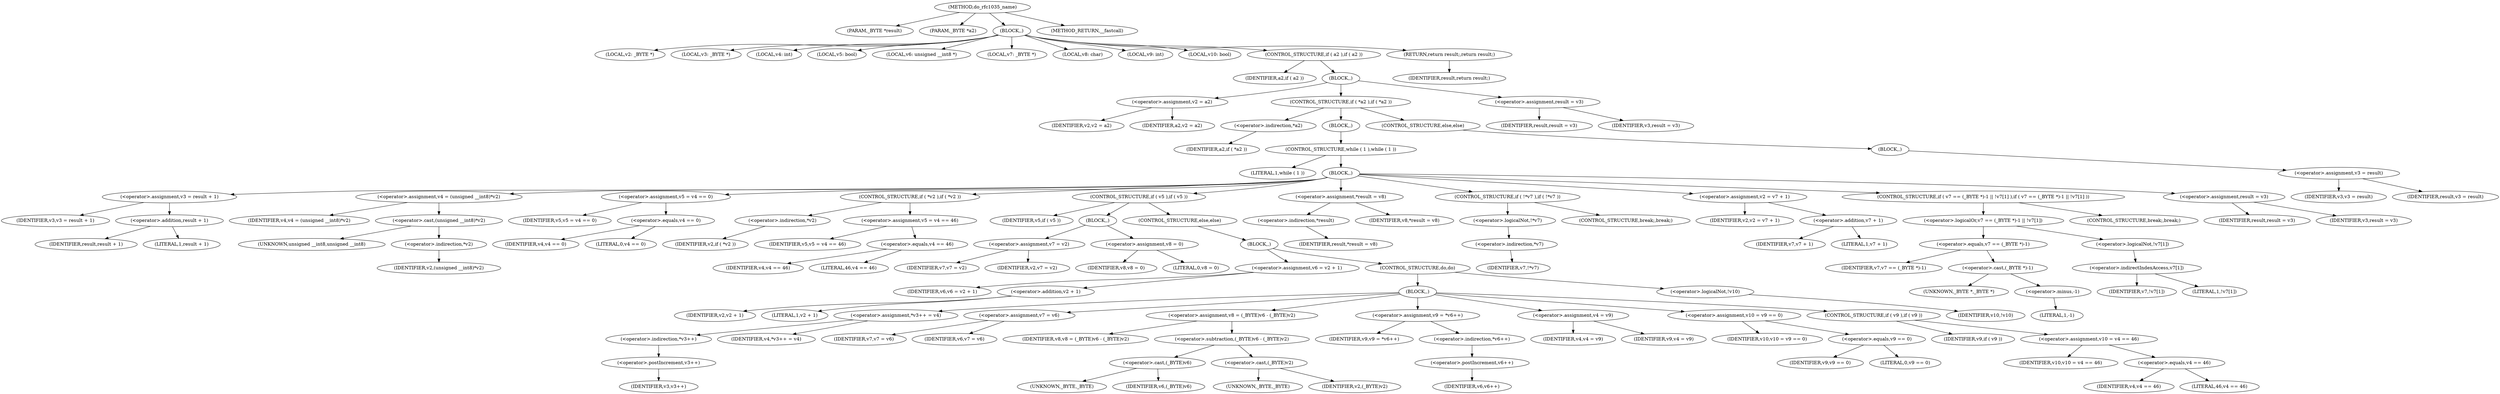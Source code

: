 digraph do_rfc1035_name {  
"1000110" [label = "(METHOD,do_rfc1035_name)" ]
"1000111" [label = "(PARAM,_BYTE *result)" ]
"1000112" [label = "(PARAM,_BYTE *a2)" ]
"1000113" [label = "(BLOCK,,)" ]
"1000114" [label = "(LOCAL,v2: _BYTE *)" ]
"1000115" [label = "(LOCAL,v3: _BYTE *)" ]
"1000116" [label = "(LOCAL,v4: int)" ]
"1000117" [label = "(LOCAL,v5: bool)" ]
"1000118" [label = "(LOCAL,v6: unsigned __int8 *)" ]
"1000119" [label = "(LOCAL,v7: _BYTE *)" ]
"1000120" [label = "(LOCAL,v8: char)" ]
"1000121" [label = "(LOCAL,v9: int)" ]
"1000122" [label = "(LOCAL,v10: bool)" ]
"1000123" [label = "(CONTROL_STRUCTURE,if ( a2 ),if ( a2 ))" ]
"1000124" [label = "(IDENTIFIER,a2,if ( a2 ))" ]
"1000125" [label = "(BLOCK,,)" ]
"1000126" [label = "(<operator>.assignment,v2 = a2)" ]
"1000127" [label = "(IDENTIFIER,v2,v2 = a2)" ]
"1000128" [label = "(IDENTIFIER,a2,v2 = a2)" ]
"1000129" [label = "(CONTROL_STRUCTURE,if ( *a2 ),if ( *a2 ))" ]
"1000130" [label = "(<operator>.indirection,*a2)" ]
"1000131" [label = "(IDENTIFIER,a2,if ( *a2 ))" ]
"1000132" [label = "(BLOCK,,)" ]
"1000133" [label = "(CONTROL_STRUCTURE,while ( 1 ),while ( 1 ))" ]
"1000134" [label = "(LITERAL,1,while ( 1 ))" ]
"1000135" [label = "(BLOCK,,)" ]
"1000136" [label = "(<operator>.assignment,v3 = result + 1)" ]
"1000137" [label = "(IDENTIFIER,v3,v3 = result + 1)" ]
"1000138" [label = "(<operator>.addition,result + 1)" ]
"1000139" [label = "(IDENTIFIER,result,result + 1)" ]
"1000140" [label = "(LITERAL,1,result + 1)" ]
"1000141" [label = "(<operator>.assignment,v4 = (unsigned __int8)*v2)" ]
"1000142" [label = "(IDENTIFIER,v4,v4 = (unsigned __int8)*v2)" ]
"1000143" [label = "(<operator>.cast,(unsigned __int8)*v2)" ]
"1000144" [label = "(UNKNOWN,unsigned __int8,unsigned __int8)" ]
"1000145" [label = "(<operator>.indirection,*v2)" ]
"1000146" [label = "(IDENTIFIER,v2,(unsigned __int8)*v2)" ]
"1000147" [label = "(<operator>.assignment,v5 = v4 == 0)" ]
"1000148" [label = "(IDENTIFIER,v5,v5 = v4 == 0)" ]
"1000149" [label = "(<operator>.equals,v4 == 0)" ]
"1000150" [label = "(IDENTIFIER,v4,v4 == 0)" ]
"1000151" [label = "(LITERAL,0,v4 == 0)" ]
"1000152" [label = "(CONTROL_STRUCTURE,if ( *v2 ),if ( *v2 ))" ]
"1000153" [label = "(<operator>.indirection,*v2)" ]
"1000154" [label = "(IDENTIFIER,v2,if ( *v2 ))" ]
"1000155" [label = "(<operator>.assignment,v5 = v4 == 46)" ]
"1000156" [label = "(IDENTIFIER,v5,v5 = v4 == 46)" ]
"1000157" [label = "(<operator>.equals,v4 == 46)" ]
"1000158" [label = "(IDENTIFIER,v4,v4 == 46)" ]
"1000159" [label = "(LITERAL,46,v4 == 46)" ]
"1000160" [label = "(CONTROL_STRUCTURE,if ( v5 ),if ( v5 ))" ]
"1000161" [label = "(IDENTIFIER,v5,if ( v5 ))" ]
"1000162" [label = "(BLOCK,,)" ]
"1000163" [label = "(<operator>.assignment,v7 = v2)" ]
"1000164" [label = "(IDENTIFIER,v7,v7 = v2)" ]
"1000165" [label = "(IDENTIFIER,v2,v7 = v2)" ]
"1000166" [label = "(<operator>.assignment,v8 = 0)" ]
"1000167" [label = "(IDENTIFIER,v8,v8 = 0)" ]
"1000168" [label = "(LITERAL,0,v8 = 0)" ]
"1000169" [label = "(CONTROL_STRUCTURE,else,else)" ]
"1000170" [label = "(BLOCK,,)" ]
"1000171" [label = "(<operator>.assignment,v6 = v2 + 1)" ]
"1000172" [label = "(IDENTIFIER,v6,v6 = v2 + 1)" ]
"1000173" [label = "(<operator>.addition,v2 + 1)" ]
"1000174" [label = "(IDENTIFIER,v2,v2 + 1)" ]
"1000175" [label = "(LITERAL,1,v2 + 1)" ]
"1000176" [label = "(CONTROL_STRUCTURE,do,do)" ]
"1000177" [label = "(BLOCK,,)" ]
"1000178" [label = "(<operator>.assignment,*v3++ = v4)" ]
"1000179" [label = "(<operator>.indirection,*v3++)" ]
"1000180" [label = "(<operator>.postIncrement,v3++)" ]
"1000181" [label = "(IDENTIFIER,v3,v3++)" ]
"1000182" [label = "(IDENTIFIER,v4,*v3++ = v4)" ]
"1000183" [label = "(<operator>.assignment,v7 = v6)" ]
"1000184" [label = "(IDENTIFIER,v7,v7 = v6)" ]
"1000185" [label = "(IDENTIFIER,v6,v7 = v6)" ]
"1000186" [label = "(<operator>.assignment,v8 = (_BYTE)v6 - (_BYTE)v2)" ]
"1000187" [label = "(IDENTIFIER,v8,v8 = (_BYTE)v6 - (_BYTE)v2)" ]
"1000188" [label = "(<operator>.subtraction,(_BYTE)v6 - (_BYTE)v2)" ]
"1000189" [label = "(<operator>.cast,(_BYTE)v6)" ]
"1000190" [label = "(UNKNOWN,_BYTE,_BYTE)" ]
"1000191" [label = "(IDENTIFIER,v6,(_BYTE)v6)" ]
"1000192" [label = "(<operator>.cast,(_BYTE)v2)" ]
"1000193" [label = "(UNKNOWN,_BYTE,_BYTE)" ]
"1000194" [label = "(IDENTIFIER,v2,(_BYTE)v2)" ]
"1000195" [label = "(<operator>.assignment,v9 = *v6++)" ]
"1000196" [label = "(IDENTIFIER,v9,v9 = *v6++)" ]
"1000197" [label = "(<operator>.indirection,*v6++)" ]
"1000198" [label = "(<operator>.postIncrement,v6++)" ]
"1000199" [label = "(IDENTIFIER,v6,v6++)" ]
"1000200" [label = "(<operator>.assignment,v4 = v9)" ]
"1000201" [label = "(IDENTIFIER,v4,v4 = v9)" ]
"1000202" [label = "(IDENTIFIER,v9,v4 = v9)" ]
"1000203" [label = "(<operator>.assignment,v10 = v9 == 0)" ]
"1000204" [label = "(IDENTIFIER,v10,v10 = v9 == 0)" ]
"1000205" [label = "(<operator>.equals,v9 == 0)" ]
"1000206" [label = "(IDENTIFIER,v9,v9 == 0)" ]
"1000207" [label = "(LITERAL,0,v9 == 0)" ]
"1000208" [label = "(CONTROL_STRUCTURE,if ( v9 ),if ( v9 ))" ]
"1000209" [label = "(IDENTIFIER,v9,if ( v9 ))" ]
"1000210" [label = "(<operator>.assignment,v10 = v4 == 46)" ]
"1000211" [label = "(IDENTIFIER,v10,v10 = v4 == 46)" ]
"1000212" [label = "(<operator>.equals,v4 == 46)" ]
"1000213" [label = "(IDENTIFIER,v4,v4 == 46)" ]
"1000214" [label = "(LITERAL,46,v4 == 46)" ]
"1000215" [label = "(<operator>.logicalNot,!v10)" ]
"1000216" [label = "(IDENTIFIER,v10,!v10)" ]
"1000217" [label = "(<operator>.assignment,*result = v8)" ]
"1000218" [label = "(<operator>.indirection,*result)" ]
"1000219" [label = "(IDENTIFIER,result,*result = v8)" ]
"1000220" [label = "(IDENTIFIER,v8,*result = v8)" ]
"1000221" [label = "(CONTROL_STRUCTURE,if ( !*v7 ),if ( !*v7 ))" ]
"1000222" [label = "(<operator>.logicalNot,!*v7)" ]
"1000223" [label = "(<operator>.indirection,*v7)" ]
"1000224" [label = "(IDENTIFIER,v7,!*v7)" ]
"1000225" [label = "(CONTROL_STRUCTURE,break;,break;)" ]
"1000226" [label = "(<operator>.assignment,v2 = v7 + 1)" ]
"1000227" [label = "(IDENTIFIER,v2,v2 = v7 + 1)" ]
"1000228" [label = "(<operator>.addition,v7 + 1)" ]
"1000229" [label = "(IDENTIFIER,v7,v7 + 1)" ]
"1000230" [label = "(LITERAL,1,v7 + 1)" ]
"1000231" [label = "(CONTROL_STRUCTURE,if ( v7 == (_BYTE *)-1 || !v7[1] ),if ( v7 == (_BYTE *)-1 || !v7[1] ))" ]
"1000232" [label = "(<operator>.logicalOr,v7 == (_BYTE *)-1 || !v7[1])" ]
"1000233" [label = "(<operator>.equals,v7 == (_BYTE *)-1)" ]
"1000234" [label = "(IDENTIFIER,v7,v7 == (_BYTE *)-1)" ]
"1000235" [label = "(<operator>.cast,(_BYTE *)-1)" ]
"1000236" [label = "(UNKNOWN,_BYTE *,_BYTE *)" ]
"1000237" [label = "(<operator>.minus,-1)" ]
"1000238" [label = "(LITERAL,1,-1)" ]
"1000239" [label = "(<operator>.logicalNot,!v7[1])" ]
"1000240" [label = "(<operator>.indirectIndexAccess,v7[1])" ]
"1000241" [label = "(IDENTIFIER,v7,!v7[1])" ]
"1000242" [label = "(LITERAL,1,!v7[1])" ]
"1000243" [label = "(CONTROL_STRUCTURE,break;,break;)" ]
"1000244" [label = "(<operator>.assignment,result = v3)" ]
"1000245" [label = "(IDENTIFIER,result,result = v3)" ]
"1000246" [label = "(IDENTIFIER,v3,result = v3)" ]
"1000247" [label = "(CONTROL_STRUCTURE,else,else)" ]
"1000248" [label = "(BLOCK,,)" ]
"1000249" [label = "(<operator>.assignment,v3 = result)" ]
"1000250" [label = "(IDENTIFIER,v3,v3 = result)" ]
"1000251" [label = "(IDENTIFIER,result,v3 = result)" ]
"1000252" [label = "(<operator>.assignment,result = v3)" ]
"1000253" [label = "(IDENTIFIER,result,result = v3)" ]
"1000254" [label = "(IDENTIFIER,v3,result = v3)" ]
"1000255" [label = "(RETURN,return result;,return result;)" ]
"1000256" [label = "(IDENTIFIER,result,return result;)" ]
"1000257" [label = "(METHOD_RETURN,__fastcall)" ]
  "1000110" -> "1000111" 
  "1000110" -> "1000112" 
  "1000110" -> "1000113" 
  "1000110" -> "1000257" 
  "1000113" -> "1000114" 
  "1000113" -> "1000115" 
  "1000113" -> "1000116" 
  "1000113" -> "1000117" 
  "1000113" -> "1000118" 
  "1000113" -> "1000119" 
  "1000113" -> "1000120" 
  "1000113" -> "1000121" 
  "1000113" -> "1000122" 
  "1000113" -> "1000123" 
  "1000113" -> "1000255" 
  "1000123" -> "1000124" 
  "1000123" -> "1000125" 
  "1000125" -> "1000126" 
  "1000125" -> "1000129" 
  "1000125" -> "1000252" 
  "1000126" -> "1000127" 
  "1000126" -> "1000128" 
  "1000129" -> "1000130" 
  "1000129" -> "1000132" 
  "1000129" -> "1000247" 
  "1000130" -> "1000131" 
  "1000132" -> "1000133" 
  "1000133" -> "1000134" 
  "1000133" -> "1000135" 
  "1000135" -> "1000136" 
  "1000135" -> "1000141" 
  "1000135" -> "1000147" 
  "1000135" -> "1000152" 
  "1000135" -> "1000160" 
  "1000135" -> "1000217" 
  "1000135" -> "1000221" 
  "1000135" -> "1000226" 
  "1000135" -> "1000231" 
  "1000135" -> "1000244" 
  "1000136" -> "1000137" 
  "1000136" -> "1000138" 
  "1000138" -> "1000139" 
  "1000138" -> "1000140" 
  "1000141" -> "1000142" 
  "1000141" -> "1000143" 
  "1000143" -> "1000144" 
  "1000143" -> "1000145" 
  "1000145" -> "1000146" 
  "1000147" -> "1000148" 
  "1000147" -> "1000149" 
  "1000149" -> "1000150" 
  "1000149" -> "1000151" 
  "1000152" -> "1000153" 
  "1000152" -> "1000155" 
  "1000153" -> "1000154" 
  "1000155" -> "1000156" 
  "1000155" -> "1000157" 
  "1000157" -> "1000158" 
  "1000157" -> "1000159" 
  "1000160" -> "1000161" 
  "1000160" -> "1000162" 
  "1000160" -> "1000169" 
  "1000162" -> "1000163" 
  "1000162" -> "1000166" 
  "1000163" -> "1000164" 
  "1000163" -> "1000165" 
  "1000166" -> "1000167" 
  "1000166" -> "1000168" 
  "1000169" -> "1000170" 
  "1000170" -> "1000171" 
  "1000170" -> "1000176" 
  "1000171" -> "1000172" 
  "1000171" -> "1000173" 
  "1000173" -> "1000174" 
  "1000173" -> "1000175" 
  "1000176" -> "1000177" 
  "1000176" -> "1000215" 
  "1000177" -> "1000178" 
  "1000177" -> "1000183" 
  "1000177" -> "1000186" 
  "1000177" -> "1000195" 
  "1000177" -> "1000200" 
  "1000177" -> "1000203" 
  "1000177" -> "1000208" 
  "1000178" -> "1000179" 
  "1000178" -> "1000182" 
  "1000179" -> "1000180" 
  "1000180" -> "1000181" 
  "1000183" -> "1000184" 
  "1000183" -> "1000185" 
  "1000186" -> "1000187" 
  "1000186" -> "1000188" 
  "1000188" -> "1000189" 
  "1000188" -> "1000192" 
  "1000189" -> "1000190" 
  "1000189" -> "1000191" 
  "1000192" -> "1000193" 
  "1000192" -> "1000194" 
  "1000195" -> "1000196" 
  "1000195" -> "1000197" 
  "1000197" -> "1000198" 
  "1000198" -> "1000199" 
  "1000200" -> "1000201" 
  "1000200" -> "1000202" 
  "1000203" -> "1000204" 
  "1000203" -> "1000205" 
  "1000205" -> "1000206" 
  "1000205" -> "1000207" 
  "1000208" -> "1000209" 
  "1000208" -> "1000210" 
  "1000210" -> "1000211" 
  "1000210" -> "1000212" 
  "1000212" -> "1000213" 
  "1000212" -> "1000214" 
  "1000215" -> "1000216" 
  "1000217" -> "1000218" 
  "1000217" -> "1000220" 
  "1000218" -> "1000219" 
  "1000221" -> "1000222" 
  "1000221" -> "1000225" 
  "1000222" -> "1000223" 
  "1000223" -> "1000224" 
  "1000226" -> "1000227" 
  "1000226" -> "1000228" 
  "1000228" -> "1000229" 
  "1000228" -> "1000230" 
  "1000231" -> "1000232" 
  "1000231" -> "1000243" 
  "1000232" -> "1000233" 
  "1000232" -> "1000239" 
  "1000233" -> "1000234" 
  "1000233" -> "1000235" 
  "1000235" -> "1000236" 
  "1000235" -> "1000237" 
  "1000237" -> "1000238" 
  "1000239" -> "1000240" 
  "1000240" -> "1000241" 
  "1000240" -> "1000242" 
  "1000244" -> "1000245" 
  "1000244" -> "1000246" 
  "1000247" -> "1000248" 
  "1000248" -> "1000249" 
  "1000249" -> "1000250" 
  "1000249" -> "1000251" 
  "1000252" -> "1000253" 
  "1000252" -> "1000254" 
  "1000255" -> "1000256" 
}
